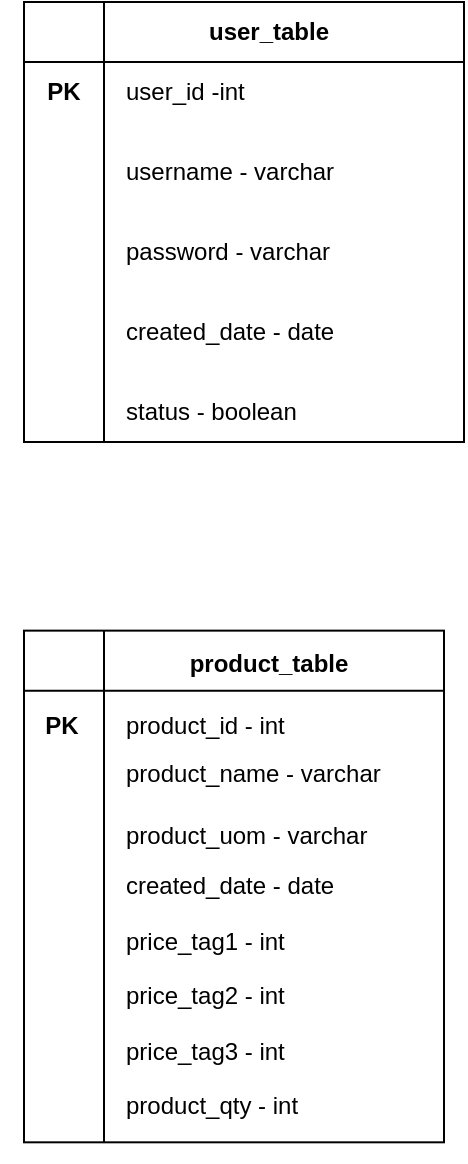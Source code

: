 <mxfile version="20.8.0" type="github">
  <diagram id="accU9gudKg5mZlHegD7e" name="Page-1">
    <mxGraphModel dx="1434" dy="821" grid="1" gridSize="10" guides="1" tooltips="1" connect="1" arrows="1" fold="1" page="1" pageScale="1" pageWidth="850" pageHeight="1100" math="0" shadow="0">
      <root>
        <mxCell id="0" />
        <mxCell id="1" parent="0" />
        <mxCell id="b40Wa10dnx9YJlDa_M7R-34" value="" style="group" vertex="1" connectable="0" parent="1">
          <mxGeometry x="10" y="60" width="230" height="240" as="geometry" />
        </mxCell>
        <mxCell id="b40Wa10dnx9YJlDa_M7R-32" value="" style="group" vertex="1" connectable="0" parent="b40Wa10dnx9YJlDa_M7R-34">
          <mxGeometry x="10" width="220" height="240" as="geometry" />
        </mxCell>
        <mxCell id="b40Wa10dnx9YJlDa_M7R-24" value="" style="shape=internalStorage;whiteSpace=wrap;html=1;backgroundOutline=1;dx=40;dy=30;" vertex="1" parent="b40Wa10dnx9YJlDa_M7R-32">
          <mxGeometry width="220.0" height="220" as="geometry" />
        </mxCell>
        <mxCell id="b40Wa10dnx9YJlDa_M7R-25" value="user_table" style="text;html=1;strokeColor=none;fillColor=none;align=center;verticalAlign=middle;whiteSpace=wrap;rounded=0;fontStyle=1" vertex="1" parent="b40Wa10dnx9YJlDa_M7R-32">
          <mxGeometry x="85.556" width="73.333" height="30" as="geometry" />
        </mxCell>
        <mxCell id="b40Wa10dnx9YJlDa_M7R-31" value="" style="group" vertex="1" connectable="0" parent="b40Wa10dnx9YJlDa_M7R-32">
          <mxGeometry x="48.889" y="30" width="146.667" height="190" as="geometry" />
        </mxCell>
        <mxCell id="b40Wa10dnx9YJlDa_M7R-26" value="user_id -int" style="text;html=1;strokeColor=none;fillColor=none;align=left;verticalAlign=middle;whiteSpace=wrap;rounded=0;" vertex="1" parent="b40Wa10dnx9YJlDa_M7R-31">
          <mxGeometry width="146.667" height="30" as="geometry" />
        </mxCell>
        <mxCell id="b40Wa10dnx9YJlDa_M7R-27" value="username - varchar" style="text;html=1;strokeColor=none;fillColor=none;align=left;verticalAlign=middle;whiteSpace=wrap;rounded=0;" vertex="1" parent="b40Wa10dnx9YJlDa_M7R-31">
          <mxGeometry y="40" width="146.667" height="30" as="geometry" />
        </mxCell>
        <mxCell id="b40Wa10dnx9YJlDa_M7R-28" value="password - varchar" style="text;html=1;strokeColor=none;fillColor=none;align=left;verticalAlign=middle;whiteSpace=wrap;rounded=0;" vertex="1" parent="b40Wa10dnx9YJlDa_M7R-31">
          <mxGeometry y="80" width="146.667" height="30" as="geometry" />
        </mxCell>
        <mxCell id="b40Wa10dnx9YJlDa_M7R-29" value="created_date - date" style="text;html=1;strokeColor=none;fillColor=none;align=left;verticalAlign=middle;whiteSpace=wrap;rounded=0;" vertex="1" parent="b40Wa10dnx9YJlDa_M7R-31">
          <mxGeometry y="120" width="146.667" height="30" as="geometry" />
        </mxCell>
        <mxCell id="b40Wa10dnx9YJlDa_M7R-30" value="status - boolean" style="text;html=1;strokeColor=none;fillColor=none;align=left;verticalAlign=middle;whiteSpace=wrap;rounded=0;" vertex="1" parent="b40Wa10dnx9YJlDa_M7R-31">
          <mxGeometry y="160" width="146.667" height="30" as="geometry" />
        </mxCell>
        <mxCell id="b40Wa10dnx9YJlDa_M7R-33" value="&lt;div&gt;PK&lt;/div&gt;" style="text;html=1;strokeColor=none;fillColor=none;align=center;verticalAlign=middle;whiteSpace=wrap;rounded=0;fontStyle=1" vertex="1" parent="b40Wa10dnx9YJlDa_M7R-34">
          <mxGeometry y="30" width="60" height="30" as="geometry" />
        </mxCell>
        <mxCell id="b40Wa10dnx9YJlDa_M7R-35" value="" style="group" vertex="1" connectable="0" parent="1">
          <mxGeometry x="20" y="370" width="220" height="270" as="geometry" />
        </mxCell>
        <mxCell id="b40Wa10dnx9YJlDa_M7R-49" value="" style="group" vertex="1" connectable="0" parent="b40Wa10dnx9YJlDa_M7R-35">
          <mxGeometry y="-6.75" width="210" height="276.75" as="geometry" />
        </mxCell>
        <mxCell id="b40Wa10dnx9YJlDa_M7R-36" value="" style="shape=internalStorage;whiteSpace=wrap;html=1;backgroundOutline=1;dx=40;dy=30;" vertex="1" parent="b40Wa10dnx9YJlDa_M7R-49">
          <mxGeometry y="11.07" width="210" height="255.84" as="geometry" />
        </mxCell>
        <mxCell id="b40Wa10dnx9YJlDa_M7R-37" value="product_table" style="text;html=1;strokeColor=none;fillColor=none;align=center;verticalAlign=middle;whiteSpace=wrap;rounded=0;fontStyle=1" vertex="1" parent="b40Wa10dnx9YJlDa_M7R-49">
          <mxGeometry x="85.556" width="73.333" height="55.35" as="geometry" />
        </mxCell>
        <mxCell id="b40Wa10dnx9YJlDa_M7R-39" value="product_id - int" style="text;html=1;strokeColor=none;fillColor=none;align=left;verticalAlign=middle;whiteSpace=wrap;rounded=0;" vertex="1" parent="b40Wa10dnx9YJlDa_M7R-49">
          <mxGeometry x="48.889" y="30.751" width="146.667" height="55.35" as="geometry" />
        </mxCell>
        <mxCell id="b40Wa10dnx9YJlDa_M7R-40" value="product_name - varchar" style="text;html=1;strokeColor=none;fillColor=none;align=left;verticalAlign=middle;whiteSpace=wrap;rounded=0;" vertex="1" parent="b40Wa10dnx9YJlDa_M7R-49">
          <mxGeometry x="48.889" y="55.349" width="146.667" height="55.35" as="geometry" />
        </mxCell>
        <mxCell id="b40Wa10dnx9YJlDa_M7R-41" value="product_uom - varchar" style="text;html=1;strokeColor=none;fillColor=none;align=left;verticalAlign=middle;whiteSpace=wrap;rounded=0;" vertex="1" parent="b40Wa10dnx9YJlDa_M7R-49">
          <mxGeometry x="48.889" y="86.099" width="146.667" height="55.35" as="geometry" />
        </mxCell>
        <mxCell id="b40Wa10dnx9YJlDa_M7R-42" value="created_date - date" style="text;html=1;strokeColor=none;fillColor=none;align=left;verticalAlign=middle;whiteSpace=wrap;rounded=0;" vertex="1" parent="b40Wa10dnx9YJlDa_M7R-49">
          <mxGeometry x="48.889" y="110.699" width="146.667" height="55.35" as="geometry" />
        </mxCell>
        <mxCell id="b40Wa10dnx9YJlDa_M7R-43" value="price_tag1 - int" style="text;html=1;strokeColor=none;fillColor=none;align=left;verticalAlign=middle;whiteSpace=wrap;rounded=0;" vertex="1" parent="b40Wa10dnx9YJlDa_M7R-49">
          <mxGeometry x="48.889" y="138.994" width="146.667" height="55.35" as="geometry" />
        </mxCell>
        <mxCell id="b40Wa10dnx9YJlDa_M7R-45" value="price_tag2 - int" style="text;html=1;strokeColor=none;fillColor=none;align=left;verticalAlign=middle;whiteSpace=wrap;rounded=0;" vertex="1" parent="b40Wa10dnx9YJlDa_M7R-49">
          <mxGeometry x="48.889" y="166.052" width="146.667" height="55.35" as="geometry" />
        </mxCell>
        <mxCell id="b40Wa10dnx9YJlDa_M7R-46" value="price_tag3 - int" style="text;html=1;strokeColor=none;fillColor=none;align=left;verticalAlign=middle;whiteSpace=wrap;rounded=0;" vertex="1" parent="b40Wa10dnx9YJlDa_M7R-49">
          <mxGeometry x="48.889" y="194.341" width="146.667" height="55.35" as="geometry" />
        </mxCell>
        <mxCell id="b40Wa10dnx9YJlDa_M7R-47" value="product_qty - int" style="text;html=1;strokeColor=none;fillColor=none;align=left;verticalAlign=middle;whiteSpace=wrap;rounded=0;" vertex="1" parent="b40Wa10dnx9YJlDa_M7R-49">
          <mxGeometry x="48.889" y="221.4" width="146.667" height="55.35" as="geometry" />
        </mxCell>
        <mxCell id="b40Wa10dnx9YJlDa_M7R-50" value="&lt;div&gt;PK&lt;/div&gt;" style="text;html=1;strokeColor=none;fillColor=none;align=center;verticalAlign=middle;whiteSpace=wrap;rounded=0;fontStyle=1" vertex="1" parent="b40Wa10dnx9YJlDa_M7R-49">
          <mxGeometry x="-11.11" y="43.43" width="60" height="30" as="geometry" />
        </mxCell>
      </root>
    </mxGraphModel>
  </diagram>
</mxfile>
